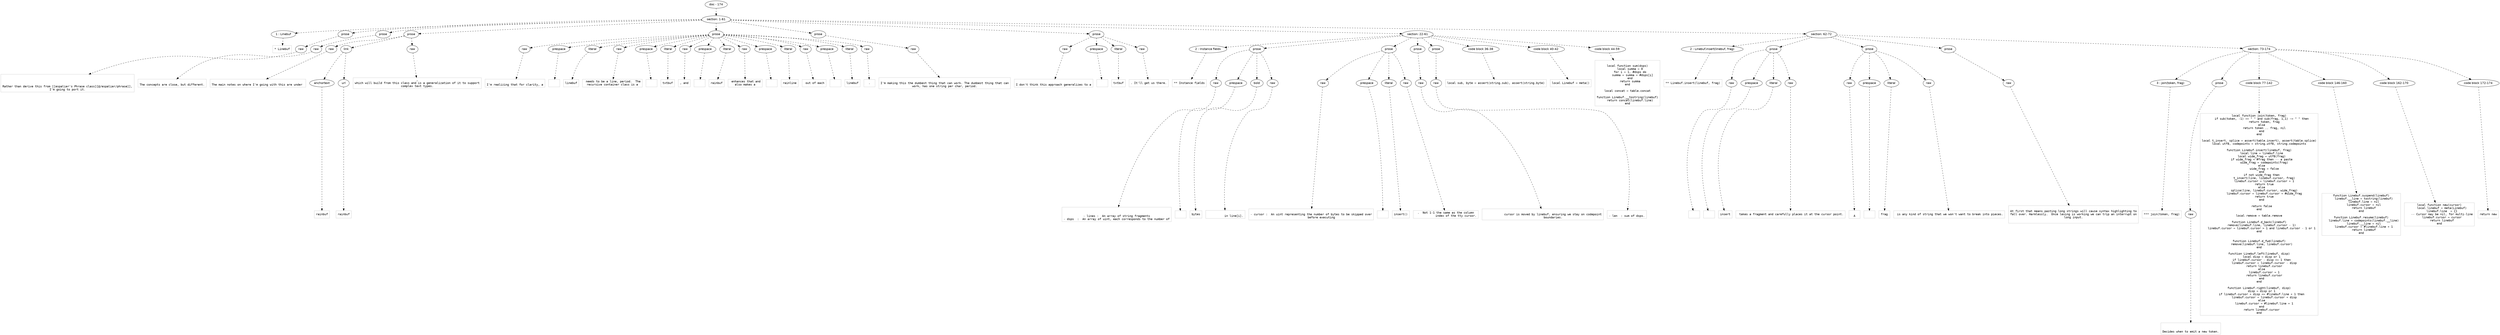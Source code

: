 digraph lpegNode {

node [fontname=Helvetica]
edge [style=dashed]

doc_0 [label="doc - 174"]


doc_0 -> { section_1}
{rank=same; section_1}

section_1 [label="section: 1-61"]


// END RANK doc_0

section_1 -> { header_2 prose_3 prose_4 prose_5 prose_6 prose_7 prose_8 section_9 section_10}
{rank=same; header_2 prose_3 prose_4 prose_5 prose_6 prose_7 prose_8 section_9 section_10}

header_2 [label="1 : Linebuf"]

prose_3 [label="prose"]

prose_4 [label="prose"]

prose_5 [label="prose"]

prose_6 [label="prose"]

prose_7 [label="prose"]

prose_8 [label="prose"]

section_9 [label="section: 22-61"]

section_10 [label="section: 62-72"]


// END RANK section_1

header_2 -> leaf_11
leaf_11  [color=Gray,shape=rectangle,fontname=Inconsolata,label="* Linebuf"]
// END RANK header_2

prose_3 -> { raw_12}
{rank=same; raw_12}

raw_12 [label="raw"]


// END RANK prose_3

raw_12 -> leaf_13
leaf_13  [color=Gray,shape=rectangle,fontname=Inconsolata,label="


Rather than derive this from [[espalier's Phrase class][@/espalier/phrase]],
I'm going to port it.
"]
// END RANK raw_12

prose_4 -> { raw_14}
{rank=same; raw_14}

raw_14 [label="raw"]


// END RANK prose_4

raw_14 -> leaf_15
leaf_15  [color=Gray,shape=rectangle,fontname=Inconsolata,label="
The concepts are close, but different.
"]
// END RANK raw_14

prose_5 -> { raw_16 link_17 raw_18}
{rank=same; raw_16 link_17 raw_18}

raw_16 [label="raw"]

link_17 [label="link"]

raw_18 [label="raw"]


// END RANK prose_5

raw_16 -> leaf_19
leaf_19  [color=Gray,shape=rectangle,fontname=Inconsolata,label="
The main notes on where I'm going with this are under "]
// END RANK raw_16

link_17 -> { anchortext_20 url_21}
{rank=same; anchortext_20 url_21}

anchortext_20 [label="anchortext"]

url_21 [label="url"]


// END RANK link_17

anchortext_20 -> leaf_22
leaf_22  [color=Gray,shape=rectangle,fontname=Inconsolata,label="rainbuf"]
// END RANK anchortext_20

url_21 -> leaf_23
leaf_23  [color=Gray,shape=rectangle,fontname=Inconsolata,label="rainbuf"]
// END RANK url_21

raw_18 -> leaf_24
leaf_24  [color=Gray,shape=rectangle,fontname=Inconsolata,label=",
which will build from this class and is a generalization of it to support
complex text types.
"]
// END RANK raw_18

prose_6 -> { raw_25 prespace_26 literal_27 raw_28 prespace_29 literal_30 raw_31 prespace_32 literal_33 raw_34 prespace_35 literal_36 raw_37 prespace_38 literal_39 raw_40}
{rank=same; raw_25 prespace_26 literal_27 raw_28 prespace_29 literal_30 raw_31 prespace_32 literal_33 raw_34 prespace_35 literal_36 raw_37 prespace_38 literal_39 raw_40}

raw_25 [label="raw"]

prespace_26 [label="prespace"]

literal_27 [label="literal"]

raw_28 [label="raw"]

prespace_29 [label="prespace"]

literal_30 [label="literal"]

raw_31 [label="raw"]

prespace_32 [label="prespace"]

literal_33 [label="literal"]

raw_34 [label="raw"]

prespace_35 [label="prespace"]

literal_36 [label="literal"]

raw_37 [label="raw"]

prespace_38 [label="prespace"]

literal_39 [label="literal"]

raw_40 [label="raw"]


// END RANK prose_6

raw_25 -> leaf_41
leaf_41  [color=Gray,shape=rectangle,fontname=Inconsolata,label="
I'm realizing that for clarity, a"]
// END RANK raw_25

prespace_26 -> leaf_42
leaf_42  [color=Gray,shape=rectangle,fontname=Inconsolata,label=" "]
// END RANK prespace_26

literal_27 -> leaf_43
leaf_43  [color=Gray,shape=rectangle,fontname=Inconsolata,label="linebuf"]
// END RANK literal_27

raw_28 -> leaf_44
leaf_44  [color=Gray,shape=rectangle,fontname=Inconsolata,label=" needs to be a line, period.  The
recursive container class is a"]
// END RANK raw_28

prespace_29 -> leaf_45
leaf_45  [color=Gray,shape=rectangle,fontname=Inconsolata,label=" "]
// END RANK prespace_29

literal_30 -> leaf_46
leaf_46  [color=Gray,shape=rectangle,fontname=Inconsolata,label="txtbuf"]
// END RANK literal_30

raw_31 -> leaf_47
leaf_47  [color=Gray,shape=rectangle,fontname=Inconsolata,label=", and"]
// END RANK raw_31

prespace_32 -> leaf_48
leaf_48  [color=Gray,shape=rectangle,fontname=Inconsolata,label=" "]
// END RANK prespace_32

literal_33 -> leaf_49
leaf_49  [color=Gray,shape=rectangle,fontname=Inconsolata,label="rainbuf"]
// END RANK literal_33

raw_34 -> leaf_50
leaf_50  [color=Gray,shape=rectangle,fontname=Inconsolata,label=" enhances that and
also makes a"]
// END RANK raw_34

prespace_35 -> leaf_51
leaf_51  [color=Gray,shape=rectangle,fontname=Inconsolata,label=" "]
// END RANK prespace_35

literal_36 -> leaf_52
leaf_52  [color=Gray,shape=rectangle,fontname=Inconsolata,label="rainline"]
// END RANK literal_36

raw_37 -> leaf_53
leaf_53  [color=Gray,shape=rectangle,fontname=Inconsolata,label=" out of each"]
// END RANK raw_37

prespace_38 -> leaf_54
leaf_54  [color=Gray,shape=rectangle,fontname=Inconsolata,label=" "]
// END RANK prespace_38

literal_39 -> leaf_55
leaf_55  [color=Gray,shape=rectangle,fontname=Inconsolata,label="linebuf"]
// END RANK literal_39

raw_40 -> leaf_56
leaf_56  [color=Gray,shape=rectangle,fontname=Inconsolata,label=".
"]
// END RANK raw_40

prose_7 -> { raw_57}
{rank=same; raw_57}

raw_57 [label="raw"]


// END RANK prose_7

raw_57 -> leaf_58
leaf_58  [color=Gray,shape=rectangle,fontname=Inconsolata,label="
I'm making this the dumbest thing that can work. The dumbest thing that can
work, has one string per char, period.
"]
// END RANK raw_57

prose_8 -> { raw_59 prespace_60 literal_61 raw_62}
{rank=same; raw_59 prespace_60 literal_61 raw_62}

raw_59 [label="raw"]

prespace_60 [label="prespace"]

literal_61 [label="literal"]

raw_62 [label="raw"]


// END RANK prose_8

raw_59 -> leaf_63
leaf_63  [color=Gray,shape=rectangle,fontname=Inconsolata,label="
I don't think this approach generalizes to a"]
// END RANK raw_59

prespace_60 -> leaf_64
leaf_64  [color=Gray,shape=rectangle,fontname=Inconsolata,label=" "]
// END RANK prespace_60

literal_61 -> leaf_65
leaf_65  [color=Gray,shape=rectangle,fontname=Inconsolata,label="txtbuf"]
// END RANK literal_61

raw_62 -> leaf_66
leaf_66  [color=Gray,shape=rectangle,fontname=Inconsolata,label=". It'll get us there.
"]
// END RANK raw_62

section_9 -> { header_67 prose_68 prose_69 prose_70 prose_71 codeblock_72 codeblock_73 codeblock_74}
{rank=same; header_67 prose_68 prose_69 prose_70 prose_71 codeblock_72 codeblock_73 codeblock_74}

header_67 [label="2 : Instance fields"]

prose_68 [label="prose"]

prose_69 [label="prose"]

prose_70 [label="prose"]

prose_71 [label="prose"]

codeblock_72 [label="code block 36-38"]

codeblock_73 [label="code block 40-42"]

codeblock_74 [label="code block 44-59"]


// END RANK section_9

header_67 -> leaf_75
leaf_75  [color=Gray,shape=rectangle,fontname=Inconsolata,label="** Instance fields"]
// END RANK header_67

prose_68 -> { raw_76 prespace_77 bold_78 raw_79}
{rank=same; raw_76 prespace_77 bold_78 raw_79}

raw_76 [label="raw"]

prespace_77 [label="prespace"]

bold_78 [label="bold"]

raw_79 [label="raw"]


// END RANK prose_68

raw_76 -> leaf_80
leaf_80  [color=Gray,shape=rectangle,fontname=Inconsolata,label="

- lines :  An array of string fragments
- dsps  :  An array of uint, each corresponds to the number of"]
// END RANK raw_76

prespace_77 -> leaf_81
leaf_81  [color=Gray,shape=rectangle,fontname=Inconsolata,label=" "]
// END RANK prespace_77

bold_78 -> leaf_82
leaf_82  [color=Gray,shape=rectangle,fontname=Inconsolata,label="bytes"]
// END RANK bold_78

raw_79 -> leaf_83
leaf_83  [color=Gray,shape=rectangle,fontname=Inconsolata,label="
          in line[i].
"]
// END RANK raw_79

prose_69 -> { raw_84 prespace_85 literal_86 raw_87}
{rank=same; raw_84 prespace_85 literal_86 raw_87}

raw_84 [label="raw"]

prespace_85 [label="prespace"]

literal_86 [label="literal"]

raw_87 [label="raw"]


// END RANK prose_69

raw_84 -> leaf_88
leaf_88  [color=Gray,shape=rectangle,fontname=Inconsolata,label="
- cursor :  An uint representing the number of bytes to be skipped over
            before executing"]
// END RANK raw_84

prespace_85 -> leaf_89
leaf_89  [color=Gray,shape=rectangle,fontname=Inconsolata,label=" "]
// END RANK prespace_85

literal_86 -> leaf_90
leaf_90  [color=Gray,shape=rectangle,fontname=Inconsolata,label="insert()"]
// END RANK literal_86

raw_87 -> leaf_91
leaf_91  [color=Gray,shape=rectangle,fontname=Inconsolata,label=".  Not 1-1 the same as the column
            index of the tty cursor.
"]
// END RANK raw_87

prose_70 -> { raw_92}
{rank=same; raw_92}

raw_92 [label="raw"]


// END RANK prose_70

raw_92 -> leaf_93
leaf_93  [color=Gray,shape=rectangle,fontname=Inconsolata,label="
            cursor is moved by linebuf, ensuring we stay on codepoint
            boundaries.
"]
// END RANK raw_92

prose_71 -> { raw_94}
{rank=same; raw_94}

raw_94 [label="raw"]


// END RANK prose_71

raw_94 -> leaf_95
leaf_95  [color=Gray,shape=rectangle,fontname=Inconsolata,label="
- len  : sum of dsps."]
// END RANK raw_94

codeblock_72 -> leaf_96
leaf_96  [color=Gray,shape=rectangle,fontname=Inconsolata,label="local sub, byte = assert(string.sub), assert(string.byte)"]
// END RANK codeblock_72

codeblock_73 -> leaf_97
leaf_97  [color=Gray,shape=rectangle,fontname=Inconsolata,label="local Linebuf = meta()"]
// END RANK codeblock_73

codeblock_74 -> leaf_98
leaf_98  [color=Gray,shape=rectangle,fontname=Inconsolata,label="
local function sum(dsps)
   local summa = 0
   for i = 1, #dsps do
      summa = summa + #dsps[i]
   end
   return summa
end

local concat = table.concat

function Linebuf.__tostring(linebuf)
   return concat(linebuf.line)
end"]
// END RANK codeblock_74

section_10 -> { header_99 prose_100 prose_101 prose_102 section_103}
{rank=same; header_99 prose_100 prose_101 prose_102 section_103}

header_99 [label="2 : Linebuf.insert(linebuf, frag)"]

prose_100 [label="prose"]

prose_101 [label="prose"]

prose_102 [label="prose"]

section_103 [label="section: 73-174"]


// END RANK section_10

header_99 -> leaf_104
leaf_104  [color=Gray,shape=rectangle,fontname=Inconsolata,label="** Linebuf.insert(linebuf, frag)"]
// END RANK header_99

prose_100 -> { raw_105 prespace_106 literal_107 raw_108}
{rank=same; raw_105 prespace_106 literal_107 raw_108}

raw_105 [label="raw"]

prespace_106 [label="prespace"]

literal_107 [label="literal"]

raw_108 [label="raw"]


// END RANK prose_100

raw_105 -> leaf_109
leaf_109  [color=Gray,shape=rectangle,fontname=Inconsolata,label=""]
// END RANK raw_105

prespace_106 -> leaf_110
leaf_110  [color=Gray,shape=rectangle,fontname=Inconsolata,label=""]
// END RANK prespace_106

literal_107 -> leaf_111
leaf_111  [color=Gray,shape=rectangle,fontname=Inconsolata,label="insert"]
// END RANK literal_107

raw_108 -> leaf_112
leaf_112  [color=Gray,shape=rectangle,fontname=Inconsolata,label=" takes a fragment and carefully places it at the cursor point.
"]
// END RANK raw_108

prose_101 -> { raw_113 prespace_114 literal_115 raw_116}
{rank=same; raw_113 prespace_114 literal_115 raw_116}

raw_113 [label="raw"]

prespace_114 [label="prespace"]

literal_115 [label="literal"]

raw_116 [label="raw"]


// END RANK prose_101

raw_113 -> leaf_117
leaf_117  [color=Gray,shape=rectangle,fontname=Inconsolata,label="
A"]
// END RANK raw_113

prespace_114 -> leaf_118
leaf_118  [color=Gray,shape=rectangle,fontname=Inconsolata,label=" "]
// END RANK prespace_114

literal_115 -> leaf_119
leaf_119  [color=Gray,shape=rectangle,fontname=Inconsolata,label="frag"]
// END RANK literal_115

raw_116 -> leaf_120
leaf_120  [color=Gray,shape=rectangle,fontname=Inconsolata,label=" is any kind of string that we won't want to break into pieces.
"]
// END RANK raw_116

prose_102 -> { raw_121}
{rank=same; raw_121}

raw_121 [label="raw"]


// END RANK prose_102

raw_121 -> leaf_122
leaf_122  [color=Gray,shape=rectangle,fontname=Inconsolata,label="
At first that means pasting long strings will cause syntax highlighting to
fall over. Harmlessly.  Once lexing is working we can trip an interrupt on
long input.

"]
// END RANK raw_121

section_103 -> { header_123 prose_124 codeblock_125 codeblock_126 codeblock_127 codeblock_128}
{rank=same; header_123 prose_124 codeblock_125 codeblock_126 codeblock_127 codeblock_128}

header_123 [label="3 : join(token, frag)"]

prose_124 [label="prose"]

codeblock_125 [label="code block 77-142"]

codeblock_126 [label="code block 146-160"]

codeblock_127 [label="code block 162-170"]

codeblock_128 [label="code block 172-174"]


// END RANK section_103

header_123 -> leaf_129
leaf_129  [color=Gray,shape=rectangle,fontname=Inconsolata,label="*** join(token, frag)"]
// END RANK header_123

prose_124 -> { raw_130}
{rank=same; raw_130}

raw_130 [label="raw"]


// END RANK prose_124

raw_130 -> leaf_131
leaf_131  [color=Gray,shape=rectangle,fontname=Inconsolata,label="

Decides when to emit a new token.
"]
// END RANK raw_130

codeblock_125 -> leaf_132
leaf_132  [color=Gray,shape=rectangle,fontname=Inconsolata,label="local function join(token, frag)
   if sub(token, -1) == \" \" and sub(frag, 1,1) ~= \" \" then
      return token, frag
   else
      return token .. frag, nil
   end
end

local t_insert, splice = assert(table.insert), assert(table.splice)
local utf8, codepoints = string.utf8, string.codepoints

function Linebuf.insert(linebuf, frag)
   local line = linebuf.line
   local wide_frag = utf8(frag)
   if wide_frag < #frag then -- a paste
      wide_frag = codepoints(frag)
   else
      wide_frag = false
   end
   if not wide_frag then
      t_insert(line, linebuf.cursor, frag)
      linebuf.cursor = linebuf.cursor + 1
      return true
   else
      splice(line, linebuf.cursor, wide_frag)
      linebuf.cursor = linebuf.cursor + #wide_frag
      return true
   end

   return false
end

local remove = table.remove

function Linebuf.d_back(linebuf)
   remove(linebuf.line, linebuf.cursor - 1)
   linebuf.cursor = linebuf.cursor > 1 and linebuf.cursor - 1 or 1
end


function Linebuf.d_fwd(linebuf)
   remove(linebuf.line, linebuf.cursor)
end

function Linebuf.left(linebuf, disp)
   local disp = disp or 1
   if linebuf.cursor - disp >= 1 then
      linebuf.cursor = linebuf.cursor - disp
      return linebuf.cursor
   else
      linebuf.cursor = 1
      return linebuf.cursor
   end
end

function Linebuf.right(linebuf, disp)
   disp = disp or 1
   if linebuf.cursor + disp <= #linebuf.line + 1 then
      linebuf.cursor = linebuf.cursor + disp
   else
      linebuf.cursor = #linebuf.line + 1
   end
   return linebuf.cursor
end"]
// END RANK codeblock_125

codeblock_126 -> leaf_133
leaf_133  [color=Gray,shape=rectangle,fontname=Inconsolata,label="function Linebuf.suspend(linebuf)
   linebuf.__line = tostring(linebuf)
   linebuf.line = nil
   linebuf.cursor = nil
   return linebuf
end

function Linebuf.resume(linebuf)
   linebuf.line = codepoints(linebuf.__line)
   linebuf.__line = nil
   linebuf.cursor = #linebuf.line + 1
   return linebuf
end"]
// END RANK codeblock_126

codeblock_127 -> leaf_134
leaf_134  [color=Gray,shape=rectangle,fontname=Inconsolata,label="local function new(cursor)
   local linebuf = meta(Linebuf)
   linebuf.line  = {}
   -- Cursor may be nil, for multi-line
   linebuf.cursor = cursor
   return linebuf
end"]
// END RANK codeblock_127

codeblock_128 -> leaf_135
leaf_135  [color=Gray,shape=rectangle,fontname=Inconsolata,label="return new"]
// END RANK codeblock_128


}
